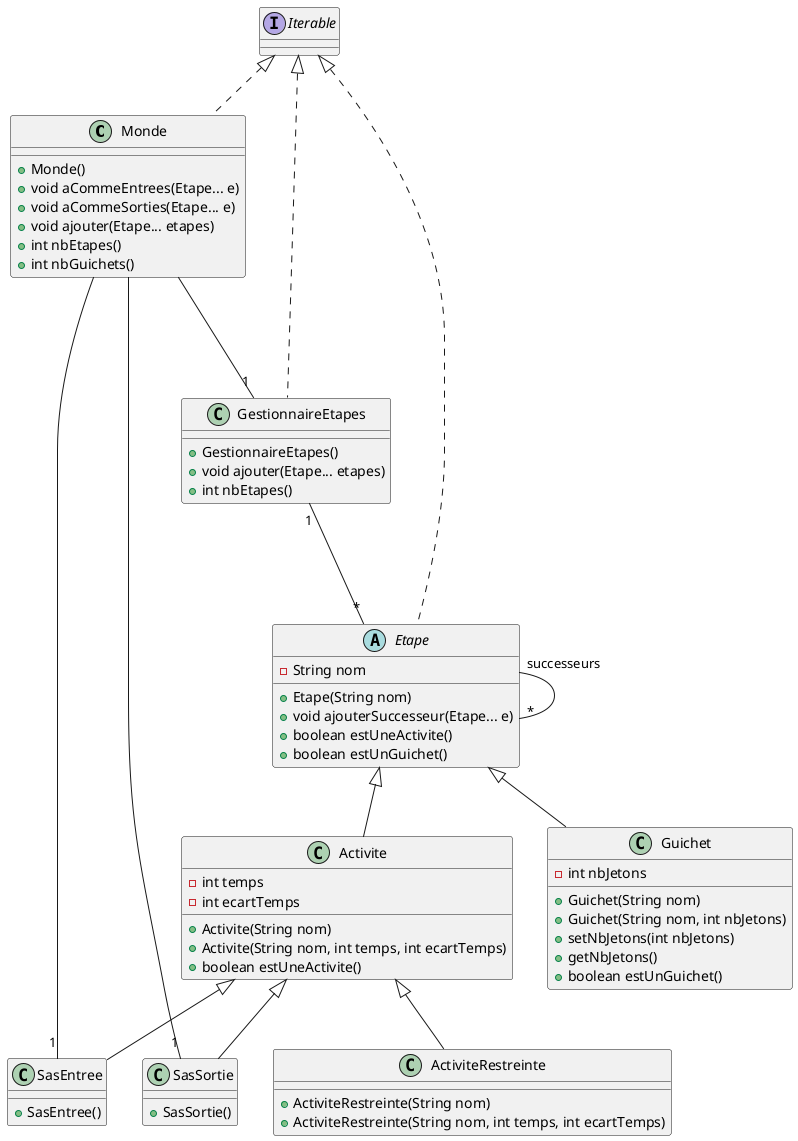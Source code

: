 @startuml

class Monde implements Iterable
{
    + Monde()
    + void aCommeEntrees(Etape... e)
    + void aCommeSorties(Etape... e)
    + void ajouter(Etape... etapes)
    + int nbEtapes()
    + int nbGuichets()
}

abstract class Etape implements Iterable
{
    - String nom
    + Etape(String nom)
    + void ajouterSuccesseur(Etape... e)
    + boolean estUneActivite()
    + boolean estUnGuichet()
}

class SasEntree extends Activite
{
    + SasEntree()
}

class SasSortie extends Activite
{
    + SasSortie()
}

class Guichet extends Etape
{
    - int nbJetons
    + Guichet(String nom)
    + Guichet(String nom, int nbJetons)
    + setNbJetons(int nbJetons)
    + getNbJetons()
    + boolean estUnGuichet()
}

class Activite extends Etape
{
    - int temps
    - int ecartTemps
    + Activite(String nom)
    + Activite(String nom, int temps, int ecartTemps)
    + boolean estUneActivite()

}

class ActiviteRestreinte extends Activite
{
    + ActiviteRestreinte(String nom)
    + ActiviteRestreinte(String nom, int temps, int ecartTemps)
}

class GestionnaireEtapes implements Iterable
{
    + GestionnaireEtapes()
    + void ajouter(Etape... etapes)
    + int nbEtapes()
}


Monde  --- "1" SasEntree
Monde  --- "1" SasSortie
Monde --- "1" GestionnaireEtapes
GestionnaireEtapes "1" --- "*" Etape
Etape "successeurs" --- "*" Etape


@enduml